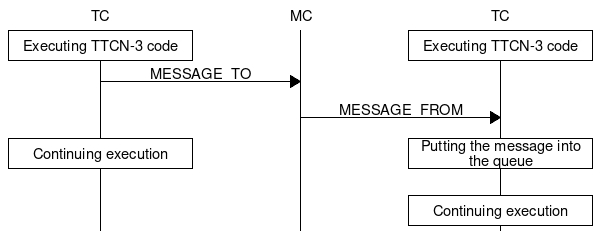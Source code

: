 ///////////////////////////////////////////////////////////////////////////////
// Copyright (c) 2000-2020 Ericsson Telecom AB
// All rights reserved. This program and the accompanying materials
// are made available under the terms of the Eclipse Public License v2.0
// which accompanies this distribution, and is available at
// https://www.eclipse.org/org/documents/epl-2.0/EPL-2.0.html
///////////////////////////////////////////////////////////////////////////////
msc {
  hscale="1", wordwraparcs=on;
  
  TC1 [label = "TC"], MC, TC2 [label = "TC"];
  
  TC1 box TC1 [label = "Executing TTCN-3 code"],
  TC2 box TC2 [label = "Executing TTCN-3 code"];
  TC1 => MC [label = "MESSAGE_TO"];
  MC => TC2 [label = "MESSAGE_FROM"];
  TC1 box TC1 [label = "Continuing execution"],
  TC2 box TC2 [label = "Putting the message into the queue"];
  |||;
  TC2 box TC2 [label = "Continuing execution"];
}